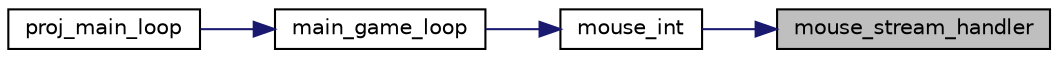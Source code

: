 digraph "mouse_stream_handler"
{
 // LATEX_PDF_SIZE
  edge [fontname="Helvetica",fontsize="10",labelfontname="Helvetica",labelfontsize="10"];
  node [fontname="Helvetica",fontsize="10",shape=record];
  rankdir="RL";
  Node1 [label="mouse_stream_handler",height=0.2,width=0.4,color="black", fillcolor="grey75", style="filled", fontcolor="black",tooltip="Checks if the mouse is moving."];
  Node1 -> Node2 [dir="back",color="midnightblue",fontsize="10",style="solid",fontname="Helvetica"];
  Node2 [label="mouse_int",height=0.2,width=0.4,color="black", fillcolor="white", style="filled",URL="$manager_8c.html#ae4c896cac6d43efb2e8384558e2a8389",tooltip="Handles the mouse interrupts. Appropriately handles the mouse interrupts depending on the gamestate."];
  Node2 -> Node3 [dir="back",color="midnightblue",fontsize="10",style="solid",fontname="Helvetica"];
  Node3 [label="main_game_loop",height=0.2,width=0.4,color="black", fillcolor="white", style="filled",URL="$manager_8c.html#abfa3e0325d0e3c711d629d90574a80fc",tooltip="Function that handles the main game loop. This function handles the interrupts appropriately."];
  Node3 -> Node4 [dir="back",color="midnightblue",fontsize="10",style="solid",fontname="Helvetica"];
  Node4 [label="proj_main_loop",height=0.2,width=0.4,color="black", fillcolor="white", style="filled",URL="$proj_8c.html#ad290208c74ef25eb347d1d96a390cd66",tooltip=" "];
}
